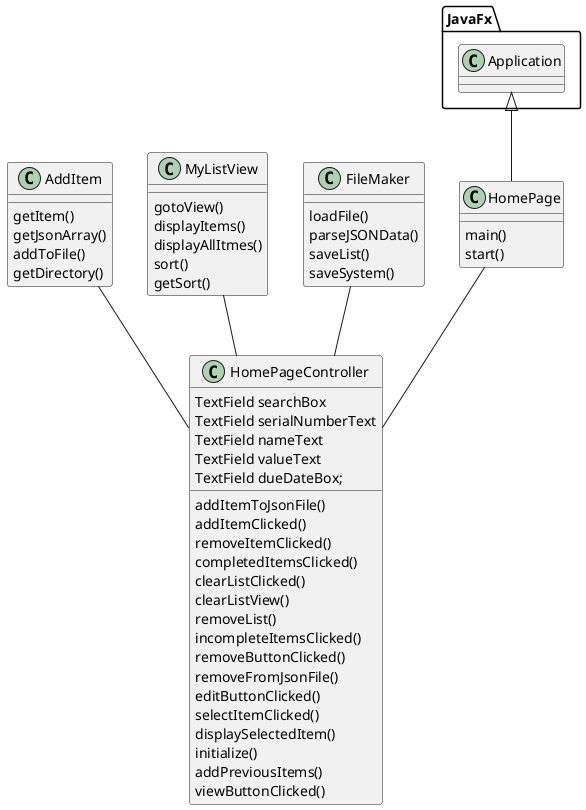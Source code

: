 @startuml
'https://plantuml.com/class-diagram

Class HomePage{
main()
start()
}



Class HomePageController{

TextField searchBox
TextField serialNumberText
TextField nameText
TextField valueText
TextField dueDateBox;


addItemToJsonFile()
addItemClicked()
removeItemClicked()
completedItemsClicked()
clearListClicked()
clearListView()
removeList()
incompleteItemsClicked()
removeButtonClicked()
 removeFromJsonFile()
editButtonClicked()
selectItemClicked()
displaySelectedItem()
initialize()
addPreviousItems()
viewButtonClicked()
}

Class AddItem{
 getItem()
 getJsonArray()
 addToFile()
 getDirectory()
}

Class MyListView{
gotoView()
displayItems()
displayAllItmes()
sort()
getSort()
}

Class FileMaker{
loadFile()
parseJSONData()
saveList()
saveSystem()
}
JavaFx.Application <|-- HomePage


HomePage--HomePageController
AddItem--HomePageController
MyListView--HomePageController
FileMaker--HomePageController
@enduml